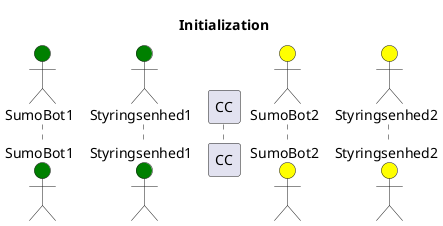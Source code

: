 @startuml
actor SumoBot1 #green
actor Styringsenhed1 #green
participant CC
actor SumoBot2 #yellow
actor Styringsenhed2 #yellow

title Initialization



 
@enduml